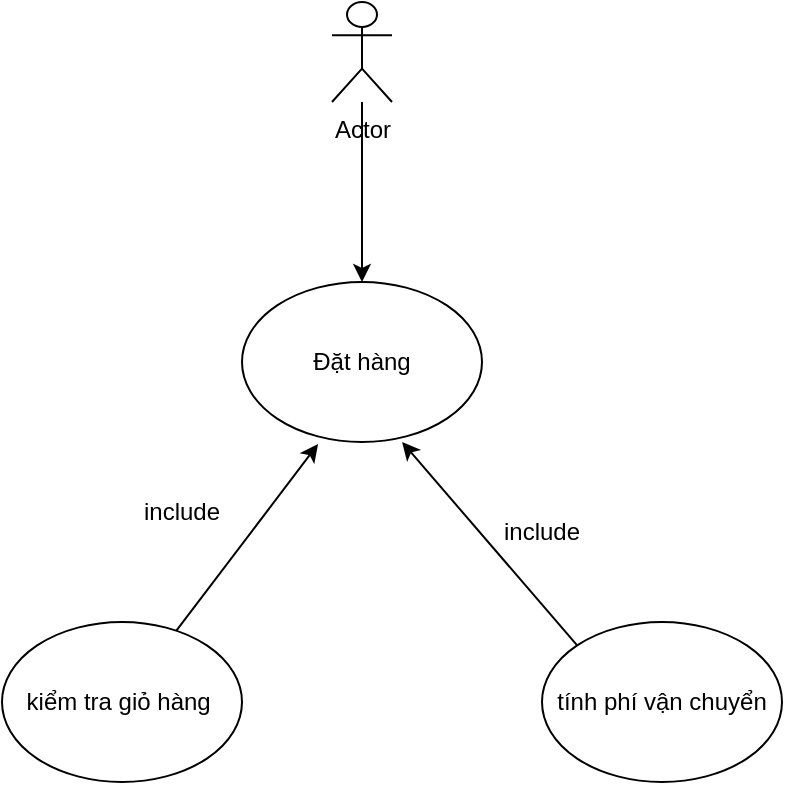 <mxfile version="28.2.8">
  <diagram name="Page-1" id="FQ2UC88mQfjDOQMs-G9_">
    <mxGraphModel dx="1426" dy="841" grid="1" gridSize="10" guides="1" tooltips="1" connect="1" arrows="1" fold="1" page="1" pageScale="1" pageWidth="850" pageHeight="1100" math="0" shadow="0">
      <root>
        <mxCell id="0" />
        <mxCell id="1" parent="0" />
        <mxCell id="Crho0gdngUurr0KS9DwO-6" value="" style="edgeStyle=orthogonalEdgeStyle;rounded=0;orthogonalLoop=1;jettySize=auto;html=1;" edge="1" parent="1" source="Crho0gdngUurr0KS9DwO-1" target="Crho0gdngUurr0KS9DwO-2">
          <mxGeometry relative="1" as="geometry" />
        </mxCell>
        <mxCell id="Crho0gdngUurr0KS9DwO-1" value="Actor" style="shape=umlActor;verticalLabelPosition=bottom;verticalAlign=top;html=1;outlineConnect=0;" vertex="1" parent="1">
          <mxGeometry x="365" y="250" width="30" height="50" as="geometry" />
        </mxCell>
        <mxCell id="Crho0gdngUurr0KS9DwO-2" value="Đặt hàng" style="ellipse;whiteSpace=wrap;html=1;" vertex="1" parent="1">
          <mxGeometry x="320" y="390" width="120" height="80" as="geometry" />
        </mxCell>
        <mxCell id="Crho0gdngUurr0KS9DwO-4" value="tính phí vận chuyển" style="ellipse;whiteSpace=wrap;html=1;" vertex="1" parent="1">
          <mxGeometry x="470" y="560" width="120" height="80" as="geometry" />
        </mxCell>
        <mxCell id="Crho0gdngUurr0KS9DwO-5" value="kiểm tra giỏ hàng&amp;nbsp;" style="ellipse;whiteSpace=wrap;html=1;" vertex="1" parent="1">
          <mxGeometry x="200" y="560" width="120" height="80" as="geometry" />
        </mxCell>
        <mxCell id="Crho0gdngUurr0KS9DwO-8" style="rounded=0;orthogonalLoop=1;jettySize=auto;html=1;entryX=0.317;entryY=1.013;entryDx=0;entryDy=0;entryPerimeter=0;" edge="1" parent="1" source="Crho0gdngUurr0KS9DwO-5" target="Crho0gdngUurr0KS9DwO-2">
          <mxGeometry relative="1" as="geometry" />
        </mxCell>
        <mxCell id="Crho0gdngUurr0KS9DwO-9" value="include" style="text;html=1;whiteSpace=wrap;strokeColor=none;fillColor=none;align=center;verticalAlign=middle;rounded=0;" vertex="1" parent="1">
          <mxGeometry x="260" y="490" width="60" height="30" as="geometry" />
        </mxCell>
        <mxCell id="Crho0gdngUurr0KS9DwO-11" style="rounded=0;orthogonalLoop=1;jettySize=auto;html=1;entryX=0.667;entryY=1;entryDx=0;entryDy=0;entryPerimeter=0;exitX=0;exitY=0;exitDx=0;exitDy=0;" edge="1" parent="1" source="Crho0gdngUurr0KS9DwO-4" target="Crho0gdngUurr0KS9DwO-2">
          <mxGeometry relative="1" as="geometry">
            <mxPoint x="440" y="573" as="sourcePoint" />
            <mxPoint x="511" y="480" as="targetPoint" />
          </mxGeometry>
        </mxCell>
        <mxCell id="Crho0gdngUurr0KS9DwO-12" value="include" style="text;html=1;whiteSpace=wrap;strokeColor=none;fillColor=none;align=center;verticalAlign=middle;rounded=0;" vertex="1" parent="1">
          <mxGeometry x="440" y="500" width="60" height="30" as="geometry" />
        </mxCell>
      </root>
    </mxGraphModel>
  </diagram>
</mxfile>
